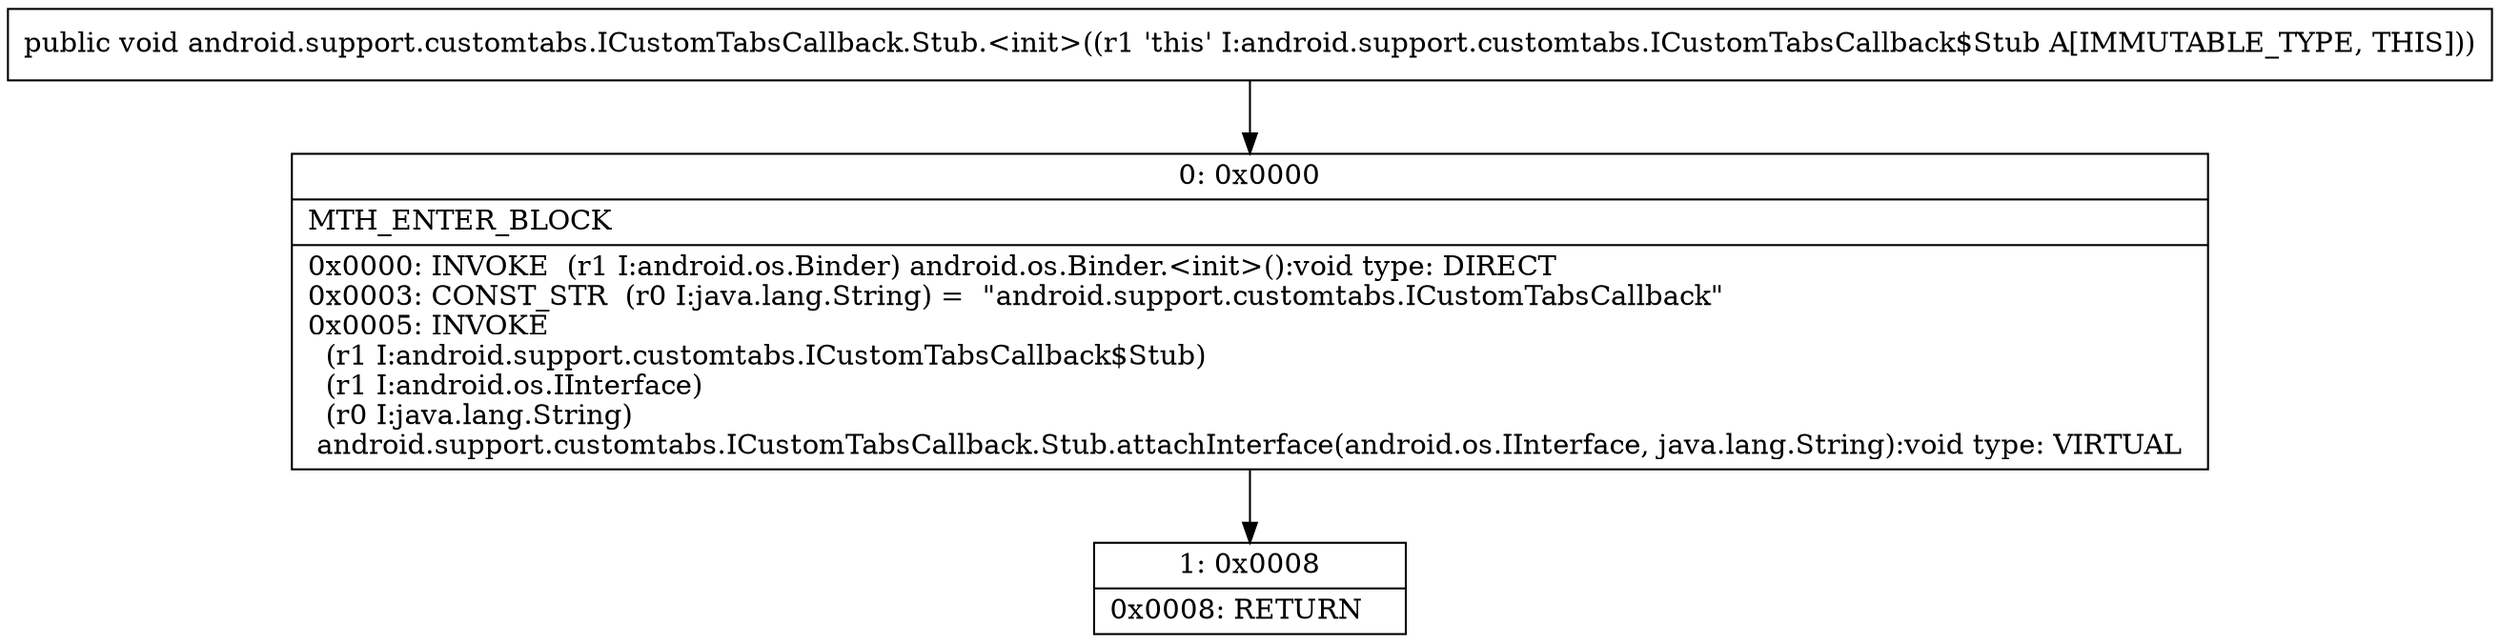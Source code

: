 digraph "CFG forandroid.support.customtabs.ICustomTabsCallback.Stub.\<init\>()V" {
Node_0 [shape=record,label="{0\:\ 0x0000|MTH_ENTER_BLOCK\l|0x0000: INVOKE  (r1 I:android.os.Binder) android.os.Binder.\<init\>():void type: DIRECT \l0x0003: CONST_STR  (r0 I:java.lang.String) =  \"android.support.customtabs.ICustomTabsCallback\" \l0x0005: INVOKE  \l  (r1 I:android.support.customtabs.ICustomTabsCallback$Stub)\l  (r1 I:android.os.IInterface)\l  (r0 I:java.lang.String)\l android.support.customtabs.ICustomTabsCallback.Stub.attachInterface(android.os.IInterface, java.lang.String):void type: VIRTUAL \l}"];
Node_1 [shape=record,label="{1\:\ 0x0008|0x0008: RETURN   \l}"];
MethodNode[shape=record,label="{public void android.support.customtabs.ICustomTabsCallback.Stub.\<init\>((r1 'this' I:android.support.customtabs.ICustomTabsCallback$Stub A[IMMUTABLE_TYPE, THIS])) }"];
MethodNode -> Node_0;
Node_0 -> Node_1;
}

